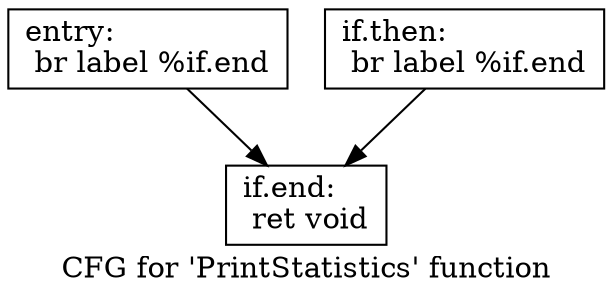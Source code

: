 digraph "CFG for 'PrintStatistics' function" {
	label="CFG for 'PrintStatistics' function";

	Node0x5fbe880 [shape=record,label="{entry:\l  br label %if.end\l}"];
	Node0x5fbe880 -> Node0x5fbe920;
	Node0x5fbe8d0 [shape=record,label="{if.then:                                          \l  br label %if.end\l}"];
	Node0x5fbe8d0 -> Node0x5fbe920;
	Node0x5fbe920 [shape=record,label="{if.end:                                           \l  ret void\l}"];
}
